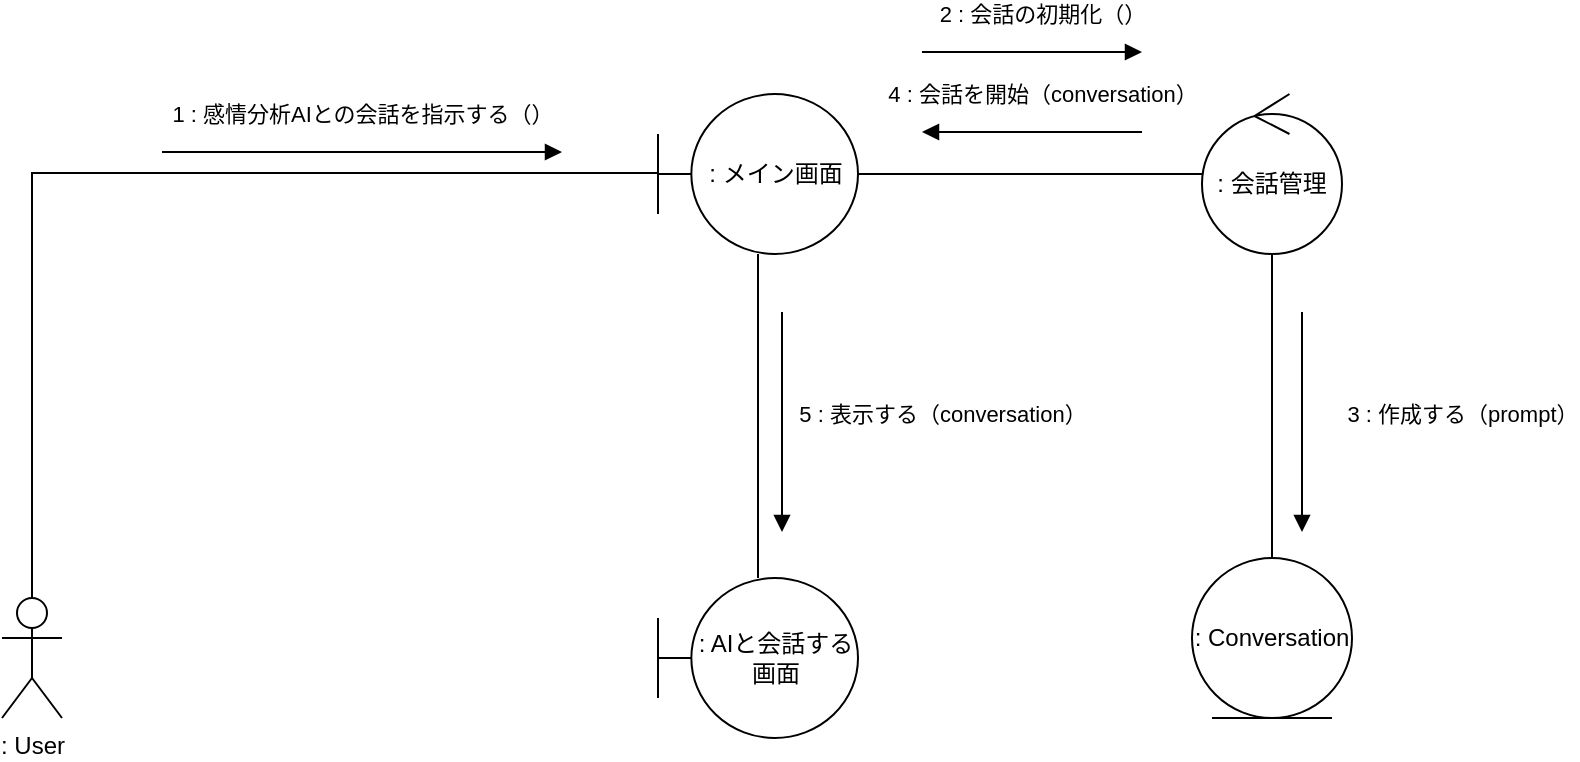 <mxfile scale="5" border="10">
    <diagram id="mpP8sGz9FHktHrAXvyJB" name="ページ1">
        <mxGraphModel dx="910" dy="638" grid="1" gridSize="10" guides="1" tooltips="1" connect="1" arrows="1" fold="1" page="1" pageScale="1" pageWidth="1169" pageHeight="827" background="#ffffff" math="0" shadow="0">
            <root>
                <mxCell id="0"/>
                <mxCell id="1" parent="0"/>
                <mxCell id="52" style="edgeStyle=orthogonalEdgeStyle;html=1;entryX=-0.003;entryY=0.494;entryDx=0;entryDy=0;entryPerimeter=0;rounded=0;endArrow=none;endFill=0;" parent="1" source="48" target="50" edge="1">
                    <mxGeometry relative="1" as="geometry">
                        <Array as="points">
                            <mxPoint x="55" y="170"/>
                        </Array>
                    </mxGeometry>
                </mxCell>
                <mxCell id="48" value=": User" style="shape=umlActor;verticalLabelPosition=bottom;verticalAlign=top;html=1;outlineConnect=0;" parent="1" vertex="1">
                    <mxGeometry x="40" y="383" width="30" height="60" as="geometry"/>
                </mxCell>
                <mxCell id="56" style="edgeStyle=orthogonalEdgeStyle;rounded=0;html=1;endArrow=none;endFill=0;" parent="1" source="50" target="54" edge="1">
                    <mxGeometry relative="1" as="geometry"/>
                </mxCell>
                <mxCell id="59" style="edgeStyle=none;html=1;rounded=0;endArrow=none;endFill=0;" parent="1" source="50" target="58" edge="1">
                    <mxGeometry relative="1" as="geometry"/>
                </mxCell>
                <mxCell id="50" value=": メイン画面" style="shape=umlBoundary;whiteSpace=wrap;html=1;" parent="1" vertex="1">
                    <mxGeometry x="368" y="131" width="100" height="80" as="geometry"/>
                </mxCell>
                <mxCell id="53" value="1 : 感情分析AIとの会話を指示する（）" style="html=1;verticalAlign=bottom;endArrow=block;rounded=0;" parent="1" edge="1">
                    <mxGeometry y="10" width="80" relative="1" as="geometry">
                        <mxPoint x="120" y="160.0" as="sourcePoint"/>
                        <mxPoint x="320" y="160.0" as="targetPoint"/>
                        <mxPoint as="offset"/>
                    </mxGeometry>
                </mxCell>
                <mxCell id="54" value=": AIと会話する画面" style="shape=umlBoundary;whiteSpace=wrap;html=1;" parent="1" vertex="1">
                    <mxGeometry x="368" y="373" width="100" height="80" as="geometry"/>
                </mxCell>
                <mxCell id="57" value="5 : 表示する（conversation）" style="html=1;verticalAlign=bottom;endArrow=block;rounded=0;" parent="1" edge="1">
                    <mxGeometry x="0.091" y="80" width="80" relative="1" as="geometry">
                        <mxPoint x="430" y="240" as="sourcePoint"/>
                        <mxPoint x="430" y="350" as="targetPoint"/>
                        <mxPoint as="offset"/>
                    </mxGeometry>
                </mxCell>
                <mxCell id="62" style="edgeStyle=none;rounded=0;html=1;endArrow=none;endFill=0;" parent="1" source="58" target="61" edge="1">
                    <mxGeometry relative="1" as="geometry"/>
                </mxCell>
                <mxCell id="58" value=": 会話管理" style="ellipse;shape=umlControl;whiteSpace=wrap;html=1;" parent="1" vertex="1">
                    <mxGeometry x="640" y="131" width="70" height="80" as="geometry"/>
                </mxCell>
                <mxCell id="60" value="2 : 会話の初期化（）" style="html=1;verticalAlign=bottom;endArrow=block;rounded=0;" parent="1" edge="1">
                    <mxGeometry x="0.091" y="10" width="80" relative="1" as="geometry">
                        <mxPoint x="500" y="110" as="sourcePoint"/>
                        <mxPoint x="610" y="110" as="targetPoint"/>
                        <mxPoint as="offset"/>
                    </mxGeometry>
                </mxCell>
                <mxCell id="61" value=": Conversation" style="ellipse;shape=umlEntity;whiteSpace=wrap;html=1;" parent="1" vertex="1">
                    <mxGeometry x="635" y="363" width="80" height="80" as="geometry"/>
                </mxCell>
                <mxCell id="63" value="3 : 作成する（prompt）" style="html=1;verticalAlign=bottom;endArrow=block;rounded=0;" parent="1" edge="1">
                    <mxGeometry x="0.091" y="80" width="80" relative="1" as="geometry">
                        <mxPoint x="690" y="240.0" as="sourcePoint"/>
                        <mxPoint x="690" y="350" as="targetPoint"/>
                        <mxPoint as="offset"/>
                    </mxGeometry>
                </mxCell>
                <mxCell id="64" value="4 : 会話を開始（conversation）" style="html=1;verticalAlign=bottom;endArrow=block;rounded=0;" parent="1" edge="1">
                    <mxGeometry x="-0.091" y="-10" width="80" relative="1" as="geometry">
                        <mxPoint x="610" y="150" as="sourcePoint"/>
                        <mxPoint x="500" y="150" as="targetPoint"/>
                        <mxPoint as="offset"/>
                    </mxGeometry>
                </mxCell>
            </root>
        </mxGraphModel>
    </diagram>
</mxfile>